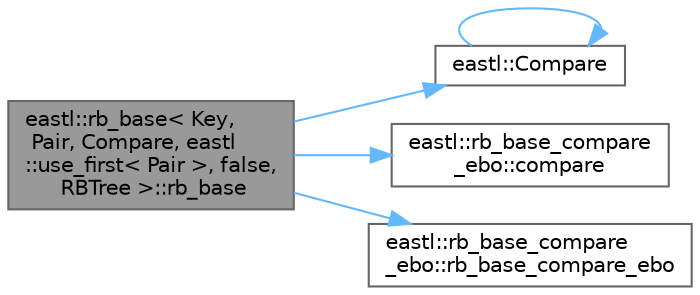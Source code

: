 digraph "eastl::rb_base&lt; Key, Pair, Compare, eastl::use_first&lt; Pair &gt;, false, RBTree &gt;::rb_base"
{
 // LATEX_PDF_SIZE
  bgcolor="transparent";
  edge [fontname=Helvetica,fontsize=10,labelfontname=Helvetica,labelfontsize=10];
  node [fontname=Helvetica,fontsize=10,shape=box,height=0.2,width=0.4];
  rankdir="LR";
  Node1 [id="Node000001",label="eastl::rb_base\< Key,\l Pair, Compare, eastl\l::use_first\< Pair \>, false,\l RBTree \>::rb_base",height=0.2,width=0.4,color="gray40", fillcolor="grey60", style="filled", fontcolor="black",tooltip=" "];
  Node1 -> Node2 [id="edge5_Node000001_Node000002",color="steelblue1",style="solid",tooltip=" "];
  Node2 [id="Node000002",label="eastl::Compare",height=0.2,width=0.4,color="grey40", fillcolor="white", style="filled",URL="$namespaceeastl.html#ae3d33fc51c4c15a85aee95335a5d336d",tooltip=" "];
  Node2 -> Node2 [id="edge6_Node000002_Node000002",color="steelblue1",style="solid",tooltip=" "];
  Node1 -> Node3 [id="edge7_Node000001_Node000003",color="steelblue1",style="solid",tooltip=" "];
  Node3 [id="Node000003",label="eastl::rb_base_compare\l_ebo::compare",height=0.2,width=0.4,color="grey40", fillcolor="white", style="filled",URL="$structeastl_1_1rb__base__compare__ebo.html#a216daf12f94f8995a3e84e6c4adb1804",tooltip=" "];
  Node1 -> Node4 [id="edge8_Node000001_Node000004",color="steelblue1",style="solid",tooltip=" "];
  Node4 [id="Node000004",label="eastl::rb_base_compare\l_ebo::rb_base_compare_ebo",height=0.2,width=0.4,color="grey40", fillcolor="white", style="filled",URL="$structeastl_1_1rb__base__compare__ebo.html#a417d7740471ffeb8ef1ad688ef8aebcb",tooltip=" "];
}
